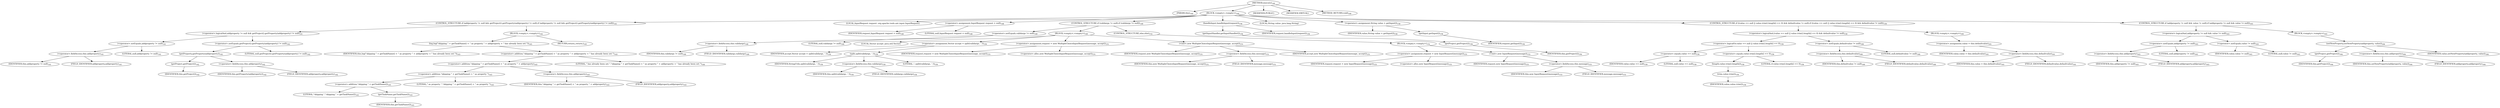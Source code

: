 digraph "execute" {  
"117" [label = <(METHOD,execute)<SUB>140</SUB>> ]
"14" [label = <(PARAM,this)<SUB>140</SUB>> ]
"118" [label = <(BLOCK,&lt;empty&gt;,&lt;empty&gt;)<SUB>140</SUB>> ]
"119" [label = <(CONTROL_STRUCTURE,if (addproperty != null &amp;&amp; getProject().getProperty(addproperty) != null),if (addproperty != null &amp;&amp; getProject().getProperty(addproperty) != null))<SUB>141</SUB>> ]
"120" [label = <(&lt;operator&gt;.logicalAnd,addproperty != null &amp;&amp; getProject().getProperty(addproperty) != null)<SUB>141</SUB>> ]
"121" [label = <(&lt;operator&gt;.notEquals,addproperty != null)<SUB>141</SUB>> ]
"122" [label = <(&lt;operator&gt;.fieldAccess,this.addproperty)<SUB>141</SUB>> ]
"123" [label = <(IDENTIFIER,this,addproperty != null)<SUB>141</SUB>> ]
"124" [label = <(FIELD_IDENTIFIER,addproperty,addproperty)<SUB>141</SUB>> ]
"125" [label = <(LITERAL,null,addproperty != null)<SUB>141</SUB>> ]
"126" [label = <(&lt;operator&gt;.notEquals,getProject().getProperty(addproperty) != null)<SUB>142</SUB>> ]
"127" [label = <(getProperty,getProperty(addproperty))<SUB>142</SUB>> ]
"128" [label = <(getProject,getProject())<SUB>142</SUB>> ]
"13" [label = <(IDENTIFIER,this,getProject())<SUB>142</SUB>> ]
"129" [label = <(&lt;operator&gt;.fieldAccess,this.addproperty)<SUB>142</SUB>> ]
"130" [label = <(IDENTIFIER,this,getProperty(addproperty))<SUB>142</SUB>> ]
"131" [label = <(FIELD_IDENTIFIER,addproperty,addproperty)<SUB>142</SUB>> ]
"132" [label = <(LITERAL,null,getProject().getProperty(addproperty) != null)<SUB>142</SUB>> ]
"133" [label = <(BLOCK,&lt;empty&gt;,&lt;empty&gt;)<SUB>142</SUB>> ]
"134" [label = <(log,log(&quot;skipping &quot; + getTaskName() + &quot; as property &quot; + addproperty + &quot; has already been set.&quot;))<SUB>143</SUB>> ]
"16" [label = <(IDENTIFIER,this,log(&quot;skipping &quot; + getTaskName() + &quot; as property &quot; + addproperty + &quot; has already been set.&quot;))<SUB>143</SUB>> ]
"135" [label = <(&lt;operator&gt;.addition,&quot;skipping &quot; + getTaskName() + &quot; as property &quot; + addproperty + &quot; has already been set.&quot;)<SUB>143</SUB>> ]
"136" [label = <(&lt;operator&gt;.addition,&quot;skipping &quot; + getTaskName() + &quot; as property &quot; + addproperty)<SUB>143</SUB>> ]
"137" [label = <(&lt;operator&gt;.addition,&quot;skipping &quot; + getTaskName() + &quot; as property &quot;)<SUB>143</SUB>> ]
"138" [label = <(&lt;operator&gt;.addition,&quot;skipping &quot; + getTaskName())<SUB>143</SUB>> ]
"139" [label = <(LITERAL,&quot;skipping &quot;,&quot;skipping &quot; + getTaskName())<SUB>143</SUB>> ]
"140" [label = <(getTaskName,getTaskName())<SUB>143</SUB>> ]
"15" [label = <(IDENTIFIER,this,getTaskName())<SUB>143</SUB>> ]
"141" [label = <(LITERAL,&quot; as property &quot;,&quot;skipping &quot; + getTaskName() + &quot; as property &quot;)<SUB>143</SUB>> ]
"142" [label = <(&lt;operator&gt;.fieldAccess,this.addproperty)<SUB>143</SUB>> ]
"143" [label = <(IDENTIFIER,this,&quot;skipping &quot; + getTaskName() + &quot; as property &quot; + addproperty)<SUB>143</SUB>> ]
"144" [label = <(FIELD_IDENTIFIER,addproperty,addproperty)<SUB>143</SUB>> ]
"145" [label = <(LITERAL,&quot; has already been set.&quot;,&quot;skipping &quot; + getTaskName() + &quot; as property &quot; + addproperty + &quot; has already been set.&quot;)<SUB>144</SUB>> ]
"146" [label = <(RETURN,return;,return;)<SUB>145</SUB>> ]
"18" [label = <(LOCAL,InputRequest request: org.apache.tools.ant.input.InputRequest)> ]
"147" [label = <(&lt;operator&gt;.assignment,InputRequest request = null)<SUB>148</SUB>> ]
"148" [label = <(IDENTIFIER,request,InputRequest request = null)<SUB>148</SUB>> ]
"149" [label = <(LITERAL,null,InputRequest request = null)<SUB>148</SUB>> ]
"150" [label = <(CONTROL_STRUCTURE,if (validargs != null),if (validargs != null))<SUB>149</SUB>> ]
"151" [label = <(&lt;operator&gt;.notEquals,validargs != null)<SUB>149</SUB>> ]
"152" [label = <(&lt;operator&gt;.fieldAccess,this.validargs)<SUB>149</SUB>> ]
"153" [label = <(IDENTIFIER,this,validargs != null)<SUB>149</SUB>> ]
"154" [label = <(FIELD_IDENTIFIER,validargs,validargs)<SUB>149</SUB>> ]
"155" [label = <(LITERAL,null,validargs != null)<SUB>149</SUB>> ]
"156" [label = <(BLOCK,&lt;empty&gt;,&lt;empty&gt;)<SUB>149</SUB>> ]
"157" [label = <(LOCAL,Vector accept: java.util.Vector)> ]
"158" [label = <(&lt;operator&gt;.assignment,Vector accept = split(validargs, ','))<SUB>150</SUB>> ]
"159" [label = <(IDENTIFIER,accept,Vector accept = split(validargs, ','))<SUB>150</SUB>> ]
"160" [label = <(split,split(validargs, ','))<SUB>150</SUB>> ]
"161" [label = <(IDENTIFIER,StringUtils,split(validargs, ','))<SUB>150</SUB>> ]
"162" [label = <(&lt;operator&gt;.fieldAccess,this.validargs)<SUB>150</SUB>> ]
"163" [label = <(IDENTIFIER,this,split(validargs, ','))<SUB>150</SUB>> ]
"164" [label = <(FIELD_IDENTIFIER,validargs,validargs)<SUB>150</SUB>> ]
"165" [label = <(LITERAL,',',split(validargs, ','))<SUB>150</SUB>> ]
"166" [label = <(&lt;operator&gt;.assignment,request = new MultipleChoiceInputRequest(message, accept))<SUB>151</SUB>> ]
"167" [label = <(IDENTIFIER,request,request = new MultipleChoiceInputRequest(message, accept))<SUB>151</SUB>> ]
"168" [label = <(&lt;operator&gt;.alloc,new MultipleChoiceInputRequest(message, accept))<SUB>151</SUB>> ]
"169" [label = <(&lt;init&gt;,new MultipleChoiceInputRequest(message, accept))<SUB>151</SUB>> ]
"17" [label = <(IDENTIFIER,request,new MultipleChoiceInputRequest(message, accept))<SUB>151</SUB>> ]
"170" [label = <(&lt;operator&gt;.fieldAccess,this.message)<SUB>151</SUB>> ]
"171" [label = <(IDENTIFIER,this,new MultipleChoiceInputRequest(message, accept))<SUB>151</SUB>> ]
"172" [label = <(FIELD_IDENTIFIER,message,message)<SUB>151</SUB>> ]
"173" [label = <(IDENTIFIER,accept,new MultipleChoiceInputRequest(message, accept))<SUB>151</SUB>> ]
"174" [label = <(CONTROL_STRUCTURE,else,else)<SUB>152</SUB>> ]
"175" [label = <(BLOCK,&lt;empty&gt;,&lt;empty&gt;)<SUB>152</SUB>> ]
"176" [label = <(&lt;operator&gt;.assignment,request = new InputRequest(message))<SUB>153</SUB>> ]
"177" [label = <(IDENTIFIER,request,request = new InputRequest(message))<SUB>153</SUB>> ]
"178" [label = <(&lt;operator&gt;.alloc,new InputRequest(message))<SUB>153</SUB>> ]
"179" [label = <(&lt;init&gt;,new InputRequest(message))<SUB>153</SUB>> ]
"19" [label = <(IDENTIFIER,request,new InputRequest(message))<SUB>153</SUB>> ]
"180" [label = <(&lt;operator&gt;.fieldAccess,this.message)<SUB>153</SUB>> ]
"181" [label = <(IDENTIFIER,this,new InputRequest(message))<SUB>153</SUB>> ]
"182" [label = <(FIELD_IDENTIFIER,message,message)<SUB>153</SUB>> ]
"183" [label = <(handleInput,handleInput(request))<SUB>156</SUB>> ]
"184" [label = <(getInputHandler,getInputHandler())<SUB>156</SUB>> ]
"185" [label = <(getProject,getProject())<SUB>156</SUB>> ]
"20" [label = <(IDENTIFIER,this,getProject())<SUB>156</SUB>> ]
"186" [label = <(IDENTIFIER,request,handleInput(request))<SUB>156</SUB>> ]
"187" [label = <(LOCAL,String value: java.lang.String)> ]
"188" [label = <(&lt;operator&gt;.assignment,String value = getInput())<SUB>158</SUB>> ]
"189" [label = <(IDENTIFIER,value,String value = getInput())<SUB>158</SUB>> ]
"190" [label = <(getInput,getInput())<SUB>158</SUB>> ]
"191" [label = <(IDENTIFIER,request,getInput())<SUB>158</SUB>> ]
"192" [label = <(CONTROL_STRUCTURE,if ((value == null || value.trim().length() == 0) &amp;&amp; defaultvalue != null),if ((value == null || value.trim().length() == 0) &amp;&amp; defaultvalue != null))<SUB>159</SUB>> ]
"193" [label = <(&lt;operator&gt;.logicalAnd,(value == null || value.trim().length() == 0) &amp;&amp; defaultvalue != null)<SUB>159</SUB>> ]
"194" [label = <(&lt;operator&gt;.logicalOr,value == null || value.trim().length() == 0)<SUB>159</SUB>> ]
"195" [label = <(&lt;operator&gt;.equals,value == null)<SUB>159</SUB>> ]
"196" [label = <(IDENTIFIER,value,value == null)<SUB>159</SUB>> ]
"197" [label = <(LITERAL,null,value == null)<SUB>159</SUB>> ]
"198" [label = <(&lt;operator&gt;.equals,value.trim().length() == 0)<SUB>159</SUB>> ]
"199" [label = <(length,value.trim().length())<SUB>159</SUB>> ]
"200" [label = <(trim,value.trim())<SUB>159</SUB>> ]
"201" [label = <(IDENTIFIER,value,value.trim())<SUB>159</SUB>> ]
"202" [label = <(LITERAL,0,value.trim().length() == 0)<SUB>159</SUB>> ]
"203" [label = <(&lt;operator&gt;.notEquals,defaultvalue != null)<SUB>160</SUB>> ]
"204" [label = <(&lt;operator&gt;.fieldAccess,this.defaultvalue)<SUB>160</SUB>> ]
"205" [label = <(IDENTIFIER,this,defaultvalue != null)<SUB>160</SUB>> ]
"206" [label = <(FIELD_IDENTIFIER,defaultvalue,defaultvalue)<SUB>160</SUB>> ]
"207" [label = <(LITERAL,null,defaultvalue != null)<SUB>160</SUB>> ]
"208" [label = <(BLOCK,&lt;empty&gt;,&lt;empty&gt;)<SUB>160</SUB>> ]
"209" [label = <(&lt;operator&gt;.assignment,value = this.defaultvalue)<SUB>161</SUB>> ]
"210" [label = <(IDENTIFIER,value,value = this.defaultvalue)<SUB>161</SUB>> ]
"211" [label = <(&lt;operator&gt;.fieldAccess,this.defaultvalue)<SUB>161</SUB>> ]
"212" [label = <(IDENTIFIER,this,value = this.defaultvalue)<SUB>161</SUB>> ]
"213" [label = <(FIELD_IDENTIFIER,defaultvalue,defaultvalue)<SUB>161</SUB>> ]
"214" [label = <(CONTROL_STRUCTURE,if (addproperty != null &amp;&amp; value != null),if (addproperty != null &amp;&amp; value != null))<SUB>163</SUB>> ]
"215" [label = <(&lt;operator&gt;.logicalAnd,addproperty != null &amp;&amp; value != null)<SUB>163</SUB>> ]
"216" [label = <(&lt;operator&gt;.notEquals,addproperty != null)<SUB>163</SUB>> ]
"217" [label = <(&lt;operator&gt;.fieldAccess,this.addproperty)<SUB>163</SUB>> ]
"218" [label = <(IDENTIFIER,this,addproperty != null)<SUB>163</SUB>> ]
"219" [label = <(FIELD_IDENTIFIER,addproperty,addproperty)<SUB>163</SUB>> ]
"220" [label = <(LITERAL,null,addproperty != null)<SUB>163</SUB>> ]
"221" [label = <(&lt;operator&gt;.notEquals,value != null)<SUB>163</SUB>> ]
"222" [label = <(IDENTIFIER,value,value != null)<SUB>163</SUB>> ]
"223" [label = <(LITERAL,null,value != null)<SUB>163</SUB>> ]
"224" [label = <(BLOCK,&lt;empty&gt;,&lt;empty&gt;)<SUB>163</SUB>> ]
"225" [label = <(setNewProperty,setNewProperty(addproperty, value))<SUB>164</SUB>> ]
"226" [label = <(getProject,getProject())<SUB>164</SUB>> ]
"21" [label = <(IDENTIFIER,this,getProject())<SUB>164</SUB>> ]
"227" [label = <(&lt;operator&gt;.fieldAccess,this.addproperty)<SUB>164</SUB>> ]
"228" [label = <(IDENTIFIER,this,setNewProperty(addproperty, value))<SUB>164</SUB>> ]
"229" [label = <(FIELD_IDENTIFIER,addproperty,addproperty)<SUB>164</SUB>> ]
"230" [label = <(IDENTIFIER,value,setNewProperty(addproperty, value))<SUB>164</SUB>> ]
"231" [label = <(MODIFIER,PUBLIC)> ]
"232" [label = <(MODIFIER,VIRTUAL)> ]
"233" [label = <(METHOD_RETURN,void)<SUB>140</SUB>> ]
  "117" -> "14" 
  "117" -> "118" 
  "117" -> "231" 
  "117" -> "232" 
  "117" -> "233" 
  "118" -> "119" 
  "118" -> "18" 
  "118" -> "147" 
  "118" -> "150" 
  "118" -> "183" 
  "118" -> "187" 
  "118" -> "188" 
  "118" -> "192" 
  "118" -> "214" 
  "119" -> "120" 
  "119" -> "133" 
  "120" -> "121" 
  "120" -> "126" 
  "121" -> "122" 
  "121" -> "125" 
  "122" -> "123" 
  "122" -> "124" 
  "126" -> "127" 
  "126" -> "132" 
  "127" -> "128" 
  "127" -> "129" 
  "128" -> "13" 
  "129" -> "130" 
  "129" -> "131" 
  "133" -> "134" 
  "133" -> "146" 
  "134" -> "16" 
  "134" -> "135" 
  "135" -> "136" 
  "135" -> "145" 
  "136" -> "137" 
  "136" -> "142" 
  "137" -> "138" 
  "137" -> "141" 
  "138" -> "139" 
  "138" -> "140" 
  "140" -> "15" 
  "142" -> "143" 
  "142" -> "144" 
  "147" -> "148" 
  "147" -> "149" 
  "150" -> "151" 
  "150" -> "156" 
  "150" -> "174" 
  "151" -> "152" 
  "151" -> "155" 
  "152" -> "153" 
  "152" -> "154" 
  "156" -> "157" 
  "156" -> "158" 
  "156" -> "166" 
  "156" -> "169" 
  "158" -> "159" 
  "158" -> "160" 
  "160" -> "161" 
  "160" -> "162" 
  "160" -> "165" 
  "162" -> "163" 
  "162" -> "164" 
  "166" -> "167" 
  "166" -> "168" 
  "169" -> "17" 
  "169" -> "170" 
  "169" -> "173" 
  "170" -> "171" 
  "170" -> "172" 
  "174" -> "175" 
  "175" -> "176" 
  "175" -> "179" 
  "176" -> "177" 
  "176" -> "178" 
  "179" -> "19" 
  "179" -> "180" 
  "180" -> "181" 
  "180" -> "182" 
  "183" -> "184" 
  "183" -> "186" 
  "184" -> "185" 
  "185" -> "20" 
  "188" -> "189" 
  "188" -> "190" 
  "190" -> "191" 
  "192" -> "193" 
  "192" -> "208" 
  "193" -> "194" 
  "193" -> "203" 
  "194" -> "195" 
  "194" -> "198" 
  "195" -> "196" 
  "195" -> "197" 
  "198" -> "199" 
  "198" -> "202" 
  "199" -> "200" 
  "200" -> "201" 
  "203" -> "204" 
  "203" -> "207" 
  "204" -> "205" 
  "204" -> "206" 
  "208" -> "209" 
  "209" -> "210" 
  "209" -> "211" 
  "211" -> "212" 
  "211" -> "213" 
  "214" -> "215" 
  "214" -> "224" 
  "215" -> "216" 
  "215" -> "221" 
  "216" -> "217" 
  "216" -> "220" 
  "217" -> "218" 
  "217" -> "219" 
  "221" -> "222" 
  "221" -> "223" 
  "224" -> "225" 
  "225" -> "226" 
  "225" -> "227" 
  "225" -> "230" 
  "226" -> "21" 
  "227" -> "228" 
  "227" -> "229" 
}
